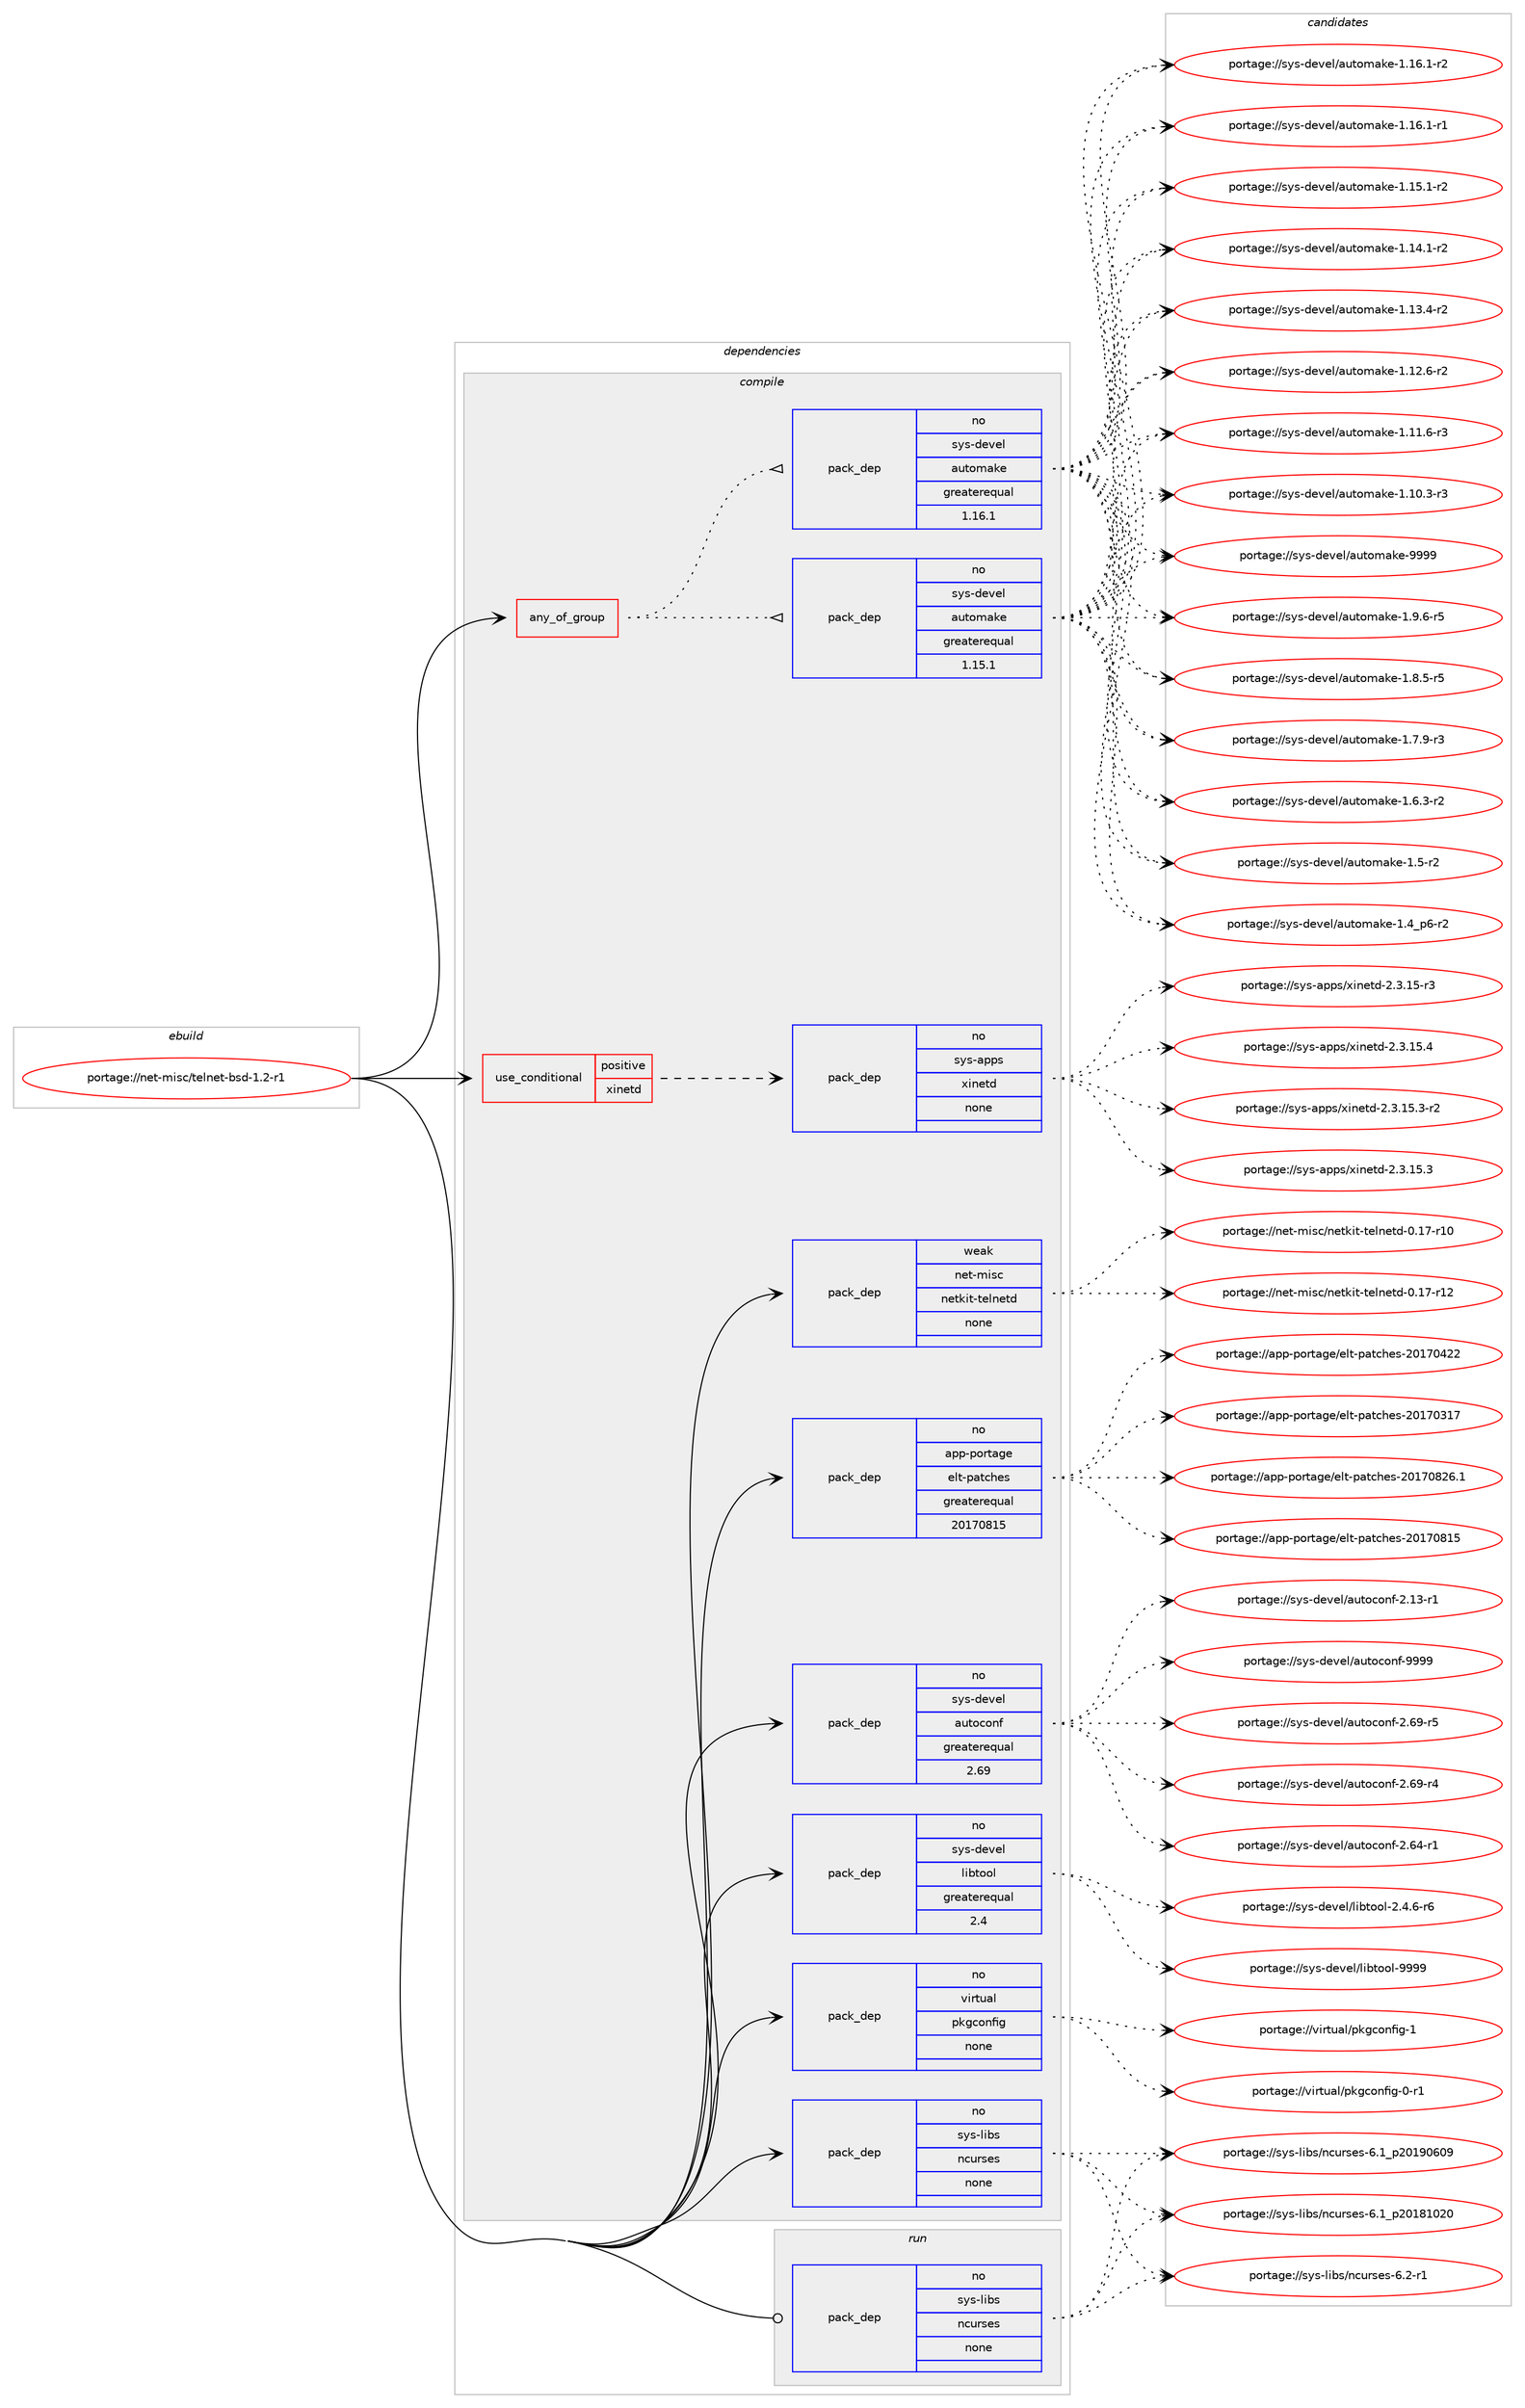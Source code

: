 digraph prolog {

# *************
# Graph options
# *************

newrank=true;
concentrate=true;
compound=true;
graph [rankdir=LR,fontname=Helvetica,fontsize=10,ranksep=1.5];#, ranksep=2.5, nodesep=0.2];
edge  [arrowhead=vee];
node  [fontname=Helvetica,fontsize=10];

# **********
# The ebuild
# **********

subgraph cluster_leftcol {
color=gray;
rank=same;
label=<<i>ebuild</i>>;
id [label="portage://net-misc/telnet-bsd-1.2-r1", color=red, width=4, href="../net-misc/telnet-bsd-1.2-r1.svg"];
}

# ****************
# The dependencies
# ****************

subgraph cluster_midcol {
color=gray;
label=<<i>dependencies</i>>;
subgraph cluster_compile {
fillcolor="#eeeeee";
style=filled;
label=<<i>compile</i>>;
subgraph any1897 {
dependency120210 [label=<<TABLE BORDER="0" CELLBORDER="1" CELLSPACING="0" CELLPADDING="4"><TR><TD CELLPADDING="10">any_of_group</TD></TR></TABLE>>, shape=none, color=red];subgraph pack93609 {
dependency120211 [label=<<TABLE BORDER="0" CELLBORDER="1" CELLSPACING="0" CELLPADDING="4" WIDTH="220"><TR><TD ROWSPAN="6" CELLPADDING="30">pack_dep</TD></TR><TR><TD WIDTH="110">no</TD></TR><TR><TD>sys-devel</TD></TR><TR><TD>automake</TD></TR><TR><TD>greaterequal</TD></TR><TR><TD>1.16.1</TD></TR></TABLE>>, shape=none, color=blue];
}
dependency120210:e -> dependency120211:w [weight=20,style="dotted",arrowhead="oinv"];
subgraph pack93610 {
dependency120212 [label=<<TABLE BORDER="0" CELLBORDER="1" CELLSPACING="0" CELLPADDING="4" WIDTH="220"><TR><TD ROWSPAN="6" CELLPADDING="30">pack_dep</TD></TR><TR><TD WIDTH="110">no</TD></TR><TR><TD>sys-devel</TD></TR><TR><TD>automake</TD></TR><TR><TD>greaterequal</TD></TR><TR><TD>1.15.1</TD></TR></TABLE>>, shape=none, color=blue];
}
dependency120210:e -> dependency120212:w [weight=20,style="dotted",arrowhead="oinv"];
}
id:e -> dependency120210:w [weight=20,style="solid",arrowhead="vee"];
subgraph cond24601 {
dependency120213 [label=<<TABLE BORDER="0" CELLBORDER="1" CELLSPACING="0" CELLPADDING="4"><TR><TD ROWSPAN="3" CELLPADDING="10">use_conditional</TD></TR><TR><TD>positive</TD></TR><TR><TD>xinetd</TD></TR></TABLE>>, shape=none, color=red];
subgraph pack93611 {
dependency120214 [label=<<TABLE BORDER="0" CELLBORDER="1" CELLSPACING="0" CELLPADDING="4" WIDTH="220"><TR><TD ROWSPAN="6" CELLPADDING="30">pack_dep</TD></TR><TR><TD WIDTH="110">no</TD></TR><TR><TD>sys-apps</TD></TR><TR><TD>xinetd</TD></TR><TR><TD>none</TD></TR><TR><TD></TD></TR></TABLE>>, shape=none, color=blue];
}
dependency120213:e -> dependency120214:w [weight=20,style="dashed",arrowhead="vee"];
}
id:e -> dependency120213:w [weight=20,style="solid",arrowhead="vee"];
subgraph pack93612 {
dependency120215 [label=<<TABLE BORDER="0" CELLBORDER="1" CELLSPACING="0" CELLPADDING="4" WIDTH="220"><TR><TD ROWSPAN="6" CELLPADDING="30">pack_dep</TD></TR><TR><TD WIDTH="110">no</TD></TR><TR><TD>app-portage</TD></TR><TR><TD>elt-patches</TD></TR><TR><TD>greaterequal</TD></TR><TR><TD>20170815</TD></TR></TABLE>>, shape=none, color=blue];
}
id:e -> dependency120215:w [weight=20,style="solid",arrowhead="vee"];
subgraph pack93613 {
dependency120216 [label=<<TABLE BORDER="0" CELLBORDER="1" CELLSPACING="0" CELLPADDING="4" WIDTH="220"><TR><TD ROWSPAN="6" CELLPADDING="30">pack_dep</TD></TR><TR><TD WIDTH="110">no</TD></TR><TR><TD>sys-devel</TD></TR><TR><TD>autoconf</TD></TR><TR><TD>greaterequal</TD></TR><TR><TD>2.69</TD></TR></TABLE>>, shape=none, color=blue];
}
id:e -> dependency120216:w [weight=20,style="solid",arrowhead="vee"];
subgraph pack93614 {
dependency120217 [label=<<TABLE BORDER="0" CELLBORDER="1" CELLSPACING="0" CELLPADDING="4" WIDTH="220"><TR><TD ROWSPAN="6" CELLPADDING="30">pack_dep</TD></TR><TR><TD WIDTH="110">no</TD></TR><TR><TD>sys-devel</TD></TR><TR><TD>libtool</TD></TR><TR><TD>greaterequal</TD></TR><TR><TD>2.4</TD></TR></TABLE>>, shape=none, color=blue];
}
id:e -> dependency120217:w [weight=20,style="solid",arrowhead="vee"];
subgraph pack93615 {
dependency120218 [label=<<TABLE BORDER="0" CELLBORDER="1" CELLSPACING="0" CELLPADDING="4" WIDTH="220"><TR><TD ROWSPAN="6" CELLPADDING="30">pack_dep</TD></TR><TR><TD WIDTH="110">no</TD></TR><TR><TD>sys-libs</TD></TR><TR><TD>ncurses</TD></TR><TR><TD>none</TD></TR><TR><TD></TD></TR></TABLE>>, shape=none, color=blue];
}
id:e -> dependency120218:w [weight=20,style="solid",arrowhead="vee"];
subgraph pack93616 {
dependency120219 [label=<<TABLE BORDER="0" CELLBORDER="1" CELLSPACING="0" CELLPADDING="4" WIDTH="220"><TR><TD ROWSPAN="6" CELLPADDING="30">pack_dep</TD></TR><TR><TD WIDTH="110">no</TD></TR><TR><TD>virtual</TD></TR><TR><TD>pkgconfig</TD></TR><TR><TD>none</TD></TR><TR><TD></TD></TR></TABLE>>, shape=none, color=blue];
}
id:e -> dependency120219:w [weight=20,style="solid",arrowhead="vee"];
subgraph pack93617 {
dependency120220 [label=<<TABLE BORDER="0" CELLBORDER="1" CELLSPACING="0" CELLPADDING="4" WIDTH="220"><TR><TD ROWSPAN="6" CELLPADDING="30">pack_dep</TD></TR><TR><TD WIDTH="110">weak</TD></TR><TR><TD>net-misc</TD></TR><TR><TD>netkit-telnetd</TD></TR><TR><TD>none</TD></TR><TR><TD></TD></TR></TABLE>>, shape=none, color=blue];
}
id:e -> dependency120220:w [weight=20,style="solid",arrowhead="vee"];
}
subgraph cluster_compileandrun {
fillcolor="#eeeeee";
style=filled;
label=<<i>compile and run</i>>;
}
subgraph cluster_run {
fillcolor="#eeeeee";
style=filled;
label=<<i>run</i>>;
subgraph pack93618 {
dependency120221 [label=<<TABLE BORDER="0" CELLBORDER="1" CELLSPACING="0" CELLPADDING="4" WIDTH="220"><TR><TD ROWSPAN="6" CELLPADDING="30">pack_dep</TD></TR><TR><TD WIDTH="110">no</TD></TR><TR><TD>sys-libs</TD></TR><TR><TD>ncurses</TD></TR><TR><TD>none</TD></TR><TR><TD></TD></TR></TABLE>>, shape=none, color=blue];
}
id:e -> dependency120221:w [weight=20,style="solid",arrowhead="odot"];
}
}

# **************
# The candidates
# **************

subgraph cluster_choices {
rank=same;
color=gray;
label=<<i>candidates</i>>;

subgraph choice93609 {
color=black;
nodesep=1;
choice115121115451001011181011084797117116111109971071014557575757 [label="portage://sys-devel/automake-9999", color=red, width=4,href="../sys-devel/automake-9999.svg"];
choice115121115451001011181011084797117116111109971071014549465746544511453 [label="portage://sys-devel/automake-1.9.6-r5", color=red, width=4,href="../sys-devel/automake-1.9.6-r5.svg"];
choice115121115451001011181011084797117116111109971071014549465646534511453 [label="portage://sys-devel/automake-1.8.5-r5", color=red, width=4,href="../sys-devel/automake-1.8.5-r5.svg"];
choice115121115451001011181011084797117116111109971071014549465546574511451 [label="portage://sys-devel/automake-1.7.9-r3", color=red, width=4,href="../sys-devel/automake-1.7.9-r3.svg"];
choice115121115451001011181011084797117116111109971071014549465446514511450 [label="portage://sys-devel/automake-1.6.3-r2", color=red, width=4,href="../sys-devel/automake-1.6.3-r2.svg"];
choice11512111545100101118101108479711711611110997107101454946534511450 [label="portage://sys-devel/automake-1.5-r2", color=red, width=4,href="../sys-devel/automake-1.5-r2.svg"];
choice115121115451001011181011084797117116111109971071014549465295112544511450 [label="portage://sys-devel/automake-1.4_p6-r2", color=red, width=4,href="../sys-devel/automake-1.4_p6-r2.svg"];
choice11512111545100101118101108479711711611110997107101454946495446494511450 [label="portage://sys-devel/automake-1.16.1-r2", color=red, width=4,href="../sys-devel/automake-1.16.1-r2.svg"];
choice11512111545100101118101108479711711611110997107101454946495446494511449 [label="portage://sys-devel/automake-1.16.1-r1", color=red, width=4,href="../sys-devel/automake-1.16.1-r1.svg"];
choice11512111545100101118101108479711711611110997107101454946495346494511450 [label="portage://sys-devel/automake-1.15.1-r2", color=red, width=4,href="../sys-devel/automake-1.15.1-r2.svg"];
choice11512111545100101118101108479711711611110997107101454946495246494511450 [label="portage://sys-devel/automake-1.14.1-r2", color=red, width=4,href="../sys-devel/automake-1.14.1-r2.svg"];
choice11512111545100101118101108479711711611110997107101454946495146524511450 [label="portage://sys-devel/automake-1.13.4-r2", color=red, width=4,href="../sys-devel/automake-1.13.4-r2.svg"];
choice11512111545100101118101108479711711611110997107101454946495046544511450 [label="portage://sys-devel/automake-1.12.6-r2", color=red, width=4,href="../sys-devel/automake-1.12.6-r2.svg"];
choice11512111545100101118101108479711711611110997107101454946494946544511451 [label="portage://sys-devel/automake-1.11.6-r3", color=red, width=4,href="../sys-devel/automake-1.11.6-r3.svg"];
choice11512111545100101118101108479711711611110997107101454946494846514511451 [label="portage://sys-devel/automake-1.10.3-r3", color=red, width=4,href="../sys-devel/automake-1.10.3-r3.svg"];
dependency120211:e -> choice115121115451001011181011084797117116111109971071014557575757:w [style=dotted,weight="100"];
dependency120211:e -> choice115121115451001011181011084797117116111109971071014549465746544511453:w [style=dotted,weight="100"];
dependency120211:e -> choice115121115451001011181011084797117116111109971071014549465646534511453:w [style=dotted,weight="100"];
dependency120211:e -> choice115121115451001011181011084797117116111109971071014549465546574511451:w [style=dotted,weight="100"];
dependency120211:e -> choice115121115451001011181011084797117116111109971071014549465446514511450:w [style=dotted,weight="100"];
dependency120211:e -> choice11512111545100101118101108479711711611110997107101454946534511450:w [style=dotted,weight="100"];
dependency120211:e -> choice115121115451001011181011084797117116111109971071014549465295112544511450:w [style=dotted,weight="100"];
dependency120211:e -> choice11512111545100101118101108479711711611110997107101454946495446494511450:w [style=dotted,weight="100"];
dependency120211:e -> choice11512111545100101118101108479711711611110997107101454946495446494511449:w [style=dotted,weight="100"];
dependency120211:e -> choice11512111545100101118101108479711711611110997107101454946495346494511450:w [style=dotted,weight="100"];
dependency120211:e -> choice11512111545100101118101108479711711611110997107101454946495246494511450:w [style=dotted,weight="100"];
dependency120211:e -> choice11512111545100101118101108479711711611110997107101454946495146524511450:w [style=dotted,weight="100"];
dependency120211:e -> choice11512111545100101118101108479711711611110997107101454946495046544511450:w [style=dotted,weight="100"];
dependency120211:e -> choice11512111545100101118101108479711711611110997107101454946494946544511451:w [style=dotted,weight="100"];
dependency120211:e -> choice11512111545100101118101108479711711611110997107101454946494846514511451:w [style=dotted,weight="100"];
}
subgraph choice93610 {
color=black;
nodesep=1;
choice115121115451001011181011084797117116111109971071014557575757 [label="portage://sys-devel/automake-9999", color=red, width=4,href="../sys-devel/automake-9999.svg"];
choice115121115451001011181011084797117116111109971071014549465746544511453 [label="portage://sys-devel/automake-1.9.6-r5", color=red, width=4,href="../sys-devel/automake-1.9.6-r5.svg"];
choice115121115451001011181011084797117116111109971071014549465646534511453 [label="portage://sys-devel/automake-1.8.5-r5", color=red, width=4,href="../sys-devel/automake-1.8.5-r5.svg"];
choice115121115451001011181011084797117116111109971071014549465546574511451 [label="portage://sys-devel/automake-1.7.9-r3", color=red, width=4,href="../sys-devel/automake-1.7.9-r3.svg"];
choice115121115451001011181011084797117116111109971071014549465446514511450 [label="portage://sys-devel/automake-1.6.3-r2", color=red, width=4,href="../sys-devel/automake-1.6.3-r2.svg"];
choice11512111545100101118101108479711711611110997107101454946534511450 [label="portage://sys-devel/automake-1.5-r2", color=red, width=4,href="../sys-devel/automake-1.5-r2.svg"];
choice115121115451001011181011084797117116111109971071014549465295112544511450 [label="portage://sys-devel/automake-1.4_p6-r2", color=red, width=4,href="../sys-devel/automake-1.4_p6-r2.svg"];
choice11512111545100101118101108479711711611110997107101454946495446494511450 [label="portage://sys-devel/automake-1.16.1-r2", color=red, width=4,href="../sys-devel/automake-1.16.1-r2.svg"];
choice11512111545100101118101108479711711611110997107101454946495446494511449 [label="portage://sys-devel/automake-1.16.1-r1", color=red, width=4,href="../sys-devel/automake-1.16.1-r1.svg"];
choice11512111545100101118101108479711711611110997107101454946495346494511450 [label="portage://sys-devel/automake-1.15.1-r2", color=red, width=4,href="../sys-devel/automake-1.15.1-r2.svg"];
choice11512111545100101118101108479711711611110997107101454946495246494511450 [label="portage://sys-devel/automake-1.14.1-r2", color=red, width=4,href="../sys-devel/automake-1.14.1-r2.svg"];
choice11512111545100101118101108479711711611110997107101454946495146524511450 [label="portage://sys-devel/automake-1.13.4-r2", color=red, width=4,href="../sys-devel/automake-1.13.4-r2.svg"];
choice11512111545100101118101108479711711611110997107101454946495046544511450 [label="portage://sys-devel/automake-1.12.6-r2", color=red, width=4,href="../sys-devel/automake-1.12.6-r2.svg"];
choice11512111545100101118101108479711711611110997107101454946494946544511451 [label="portage://sys-devel/automake-1.11.6-r3", color=red, width=4,href="../sys-devel/automake-1.11.6-r3.svg"];
choice11512111545100101118101108479711711611110997107101454946494846514511451 [label="portage://sys-devel/automake-1.10.3-r3", color=red, width=4,href="../sys-devel/automake-1.10.3-r3.svg"];
dependency120212:e -> choice115121115451001011181011084797117116111109971071014557575757:w [style=dotted,weight="100"];
dependency120212:e -> choice115121115451001011181011084797117116111109971071014549465746544511453:w [style=dotted,weight="100"];
dependency120212:e -> choice115121115451001011181011084797117116111109971071014549465646534511453:w [style=dotted,weight="100"];
dependency120212:e -> choice115121115451001011181011084797117116111109971071014549465546574511451:w [style=dotted,weight="100"];
dependency120212:e -> choice115121115451001011181011084797117116111109971071014549465446514511450:w [style=dotted,weight="100"];
dependency120212:e -> choice11512111545100101118101108479711711611110997107101454946534511450:w [style=dotted,weight="100"];
dependency120212:e -> choice115121115451001011181011084797117116111109971071014549465295112544511450:w [style=dotted,weight="100"];
dependency120212:e -> choice11512111545100101118101108479711711611110997107101454946495446494511450:w [style=dotted,weight="100"];
dependency120212:e -> choice11512111545100101118101108479711711611110997107101454946495446494511449:w [style=dotted,weight="100"];
dependency120212:e -> choice11512111545100101118101108479711711611110997107101454946495346494511450:w [style=dotted,weight="100"];
dependency120212:e -> choice11512111545100101118101108479711711611110997107101454946495246494511450:w [style=dotted,weight="100"];
dependency120212:e -> choice11512111545100101118101108479711711611110997107101454946495146524511450:w [style=dotted,weight="100"];
dependency120212:e -> choice11512111545100101118101108479711711611110997107101454946495046544511450:w [style=dotted,weight="100"];
dependency120212:e -> choice11512111545100101118101108479711711611110997107101454946494946544511451:w [style=dotted,weight="100"];
dependency120212:e -> choice11512111545100101118101108479711711611110997107101454946494846514511451:w [style=dotted,weight="100"];
}
subgraph choice93611 {
color=black;
nodesep=1;
choice115121115459711211211547120105110101116100455046514649534652 [label="portage://sys-apps/xinetd-2.3.15.4", color=red, width=4,href="../sys-apps/xinetd-2.3.15.4.svg"];
choice1151211154597112112115471201051101011161004550465146495346514511450 [label="portage://sys-apps/xinetd-2.3.15.3-r2", color=red, width=4,href="../sys-apps/xinetd-2.3.15.3-r2.svg"];
choice115121115459711211211547120105110101116100455046514649534651 [label="portage://sys-apps/xinetd-2.3.15.3", color=red, width=4,href="../sys-apps/xinetd-2.3.15.3.svg"];
choice115121115459711211211547120105110101116100455046514649534511451 [label="portage://sys-apps/xinetd-2.3.15-r3", color=red, width=4,href="../sys-apps/xinetd-2.3.15-r3.svg"];
dependency120214:e -> choice115121115459711211211547120105110101116100455046514649534652:w [style=dotted,weight="100"];
dependency120214:e -> choice1151211154597112112115471201051101011161004550465146495346514511450:w [style=dotted,weight="100"];
dependency120214:e -> choice115121115459711211211547120105110101116100455046514649534651:w [style=dotted,weight="100"];
dependency120214:e -> choice115121115459711211211547120105110101116100455046514649534511451:w [style=dotted,weight="100"];
}
subgraph choice93612 {
color=black;
nodesep=1;
choice971121124511211111411697103101471011081164511297116991041011154550484955485650544649 [label="portage://app-portage/elt-patches-20170826.1", color=red, width=4,href="../app-portage/elt-patches-20170826.1.svg"];
choice97112112451121111141169710310147101108116451129711699104101115455048495548564953 [label="portage://app-portage/elt-patches-20170815", color=red, width=4,href="../app-portage/elt-patches-20170815.svg"];
choice97112112451121111141169710310147101108116451129711699104101115455048495548525050 [label="portage://app-portage/elt-patches-20170422", color=red, width=4,href="../app-portage/elt-patches-20170422.svg"];
choice97112112451121111141169710310147101108116451129711699104101115455048495548514955 [label="portage://app-portage/elt-patches-20170317", color=red, width=4,href="../app-portage/elt-patches-20170317.svg"];
dependency120215:e -> choice971121124511211111411697103101471011081164511297116991041011154550484955485650544649:w [style=dotted,weight="100"];
dependency120215:e -> choice97112112451121111141169710310147101108116451129711699104101115455048495548564953:w [style=dotted,weight="100"];
dependency120215:e -> choice97112112451121111141169710310147101108116451129711699104101115455048495548525050:w [style=dotted,weight="100"];
dependency120215:e -> choice97112112451121111141169710310147101108116451129711699104101115455048495548514955:w [style=dotted,weight="100"];
}
subgraph choice93613 {
color=black;
nodesep=1;
choice115121115451001011181011084797117116111991111101024557575757 [label="portage://sys-devel/autoconf-9999", color=red, width=4,href="../sys-devel/autoconf-9999.svg"];
choice1151211154510010111810110847971171161119911111010245504654574511453 [label="portage://sys-devel/autoconf-2.69-r5", color=red, width=4,href="../sys-devel/autoconf-2.69-r5.svg"];
choice1151211154510010111810110847971171161119911111010245504654574511452 [label="portage://sys-devel/autoconf-2.69-r4", color=red, width=4,href="../sys-devel/autoconf-2.69-r4.svg"];
choice1151211154510010111810110847971171161119911111010245504654524511449 [label="portage://sys-devel/autoconf-2.64-r1", color=red, width=4,href="../sys-devel/autoconf-2.64-r1.svg"];
choice1151211154510010111810110847971171161119911111010245504649514511449 [label="portage://sys-devel/autoconf-2.13-r1", color=red, width=4,href="../sys-devel/autoconf-2.13-r1.svg"];
dependency120216:e -> choice115121115451001011181011084797117116111991111101024557575757:w [style=dotted,weight="100"];
dependency120216:e -> choice1151211154510010111810110847971171161119911111010245504654574511453:w [style=dotted,weight="100"];
dependency120216:e -> choice1151211154510010111810110847971171161119911111010245504654574511452:w [style=dotted,weight="100"];
dependency120216:e -> choice1151211154510010111810110847971171161119911111010245504654524511449:w [style=dotted,weight="100"];
dependency120216:e -> choice1151211154510010111810110847971171161119911111010245504649514511449:w [style=dotted,weight="100"];
}
subgraph choice93614 {
color=black;
nodesep=1;
choice1151211154510010111810110847108105981161111111084557575757 [label="portage://sys-devel/libtool-9999", color=red, width=4,href="../sys-devel/libtool-9999.svg"];
choice1151211154510010111810110847108105981161111111084550465246544511454 [label="portage://sys-devel/libtool-2.4.6-r6", color=red, width=4,href="../sys-devel/libtool-2.4.6-r6.svg"];
dependency120217:e -> choice1151211154510010111810110847108105981161111111084557575757:w [style=dotted,weight="100"];
dependency120217:e -> choice1151211154510010111810110847108105981161111111084550465246544511454:w [style=dotted,weight="100"];
}
subgraph choice93615 {
color=black;
nodesep=1;
choice11512111545108105981154711099117114115101115455446504511449 [label="portage://sys-libs/ncurses-6.2-r1", color=red, width=4,href="../sys-libs/ncurses-6.2-r1.svg"];
choice1151211154510810598115471109911711411510111545544649951125048495748544857 [label="portage://sys-libs/ncurses-6.1_p20190609", color=red, width=4,href="../sys-libs/ncurses-6.1_p20190609.svg"];
choice1151211154510810598115471109911711411510111545544649951125048495649485048 [label="portage://sys-libs/ncurses-6.1_p20181020", color=red, width=4,href="../sys-libs/ncurses-6.1_p20181020.svg"];
dependency120218:e -> choice11512111545108105981154711099117114115101115455446504511449:w [style=dotted,weight="100"];
dependency120218:e -> choice1151211154510810598115471109911711411510111545544649951125048495748544857:w [style=dotted,weight="100"];
dependency120218:e -> choice1151211154510810598115471109911711411510111545544649951125048495649485048:w [style=dotted,weight="100"];
}
subgraph choice93616 {
color=black;
nodesep=1;
choice1181051141161179710847112107103991111101021051034549 [label="portage://virtual/pkgconfig-1", color=red, width=4,href="../virtual/pkgconfig-1.svg"];
choice11810511411611797108471121071039911111010210510345484511449 [label="portage://virtual/pkgconfig-0-r1", color=red, width=4,href="../virtual/pkgconfig-0-r1.svg"];
dependency120219:e -> choice1181051141161179710847112107103991111101021051034549:w [style=dotted,weight="100"];
dependency120219:e -> choice11810511411611797108471121071039911111010210510345484511449:w [style=dotted,weight="100"];
}
subgraph choice93617 {
color=black;
nodesep=1;
choice110101116451091051159947110101116107105116451161011081101011161004548464955451144950 [label="portage://net-misc/netkit-telnetd-0.17-r12", color=red, width=4,href="../net-misc/netkit-telnetd-0.17-r12.svg"];
choice110101116451091051159947110101116107105116451161011081101011161004548464955451144948 [label="portage://net-misc/netkit-telnetd-0.17-r10", color=red, width=4,href="../net-misc/netkit-telnetd-0.17-r10.svg"];
dependency120220:e -> choice110101116451091051159947110101116107105116451161011081101011161004548464955451144950:w [style=dotted,weight="100"];
dependency120220:e -> choice110101116451091051159947110101116107105116451161011081101011161004548464955451144948:w [style=dotted,weight="100"];
}
subgraph choice93618 {
color=black;
nodesep=1;
choice11512111545108105981154711099117114115101115455446504511449 [label="portage://sys-libs/ncurses-6.2-r1", color=red, width=4,href="../sys-libs/ncurses-6.2-r1.svg"];
choice1151211154510810598115471109911711411510111545544649951125048495748544857 [label="portage://sys-libs/ncurses-6.1_p20190609", color=red, width=4,href="../sys-libs/ncurses-6.1_p20190609.svg"];
choice1151211154510810598115471109911711411510111545544649951125048495649485048 [label="portage://sys-libs/ncurses-6.1_p20181020", color=red, width=4,href="../sys-libs/ncurses-6.1_p20181020.svg"];
dependency120221:e -> choice11512111545108105981154711099117114115101115455446504511449:w [style=dotted,weight="100"];
dependency120221:e -> choice1151211154510810598115471109911711411510111545544649951125048495748544857:w [style=dotted,weight="100"];
dependency120221:e -> choice1151211154510810598115471109911711411510111545544649951125048495649485048:w [style=dotted,weight="100"];
}
}

}

